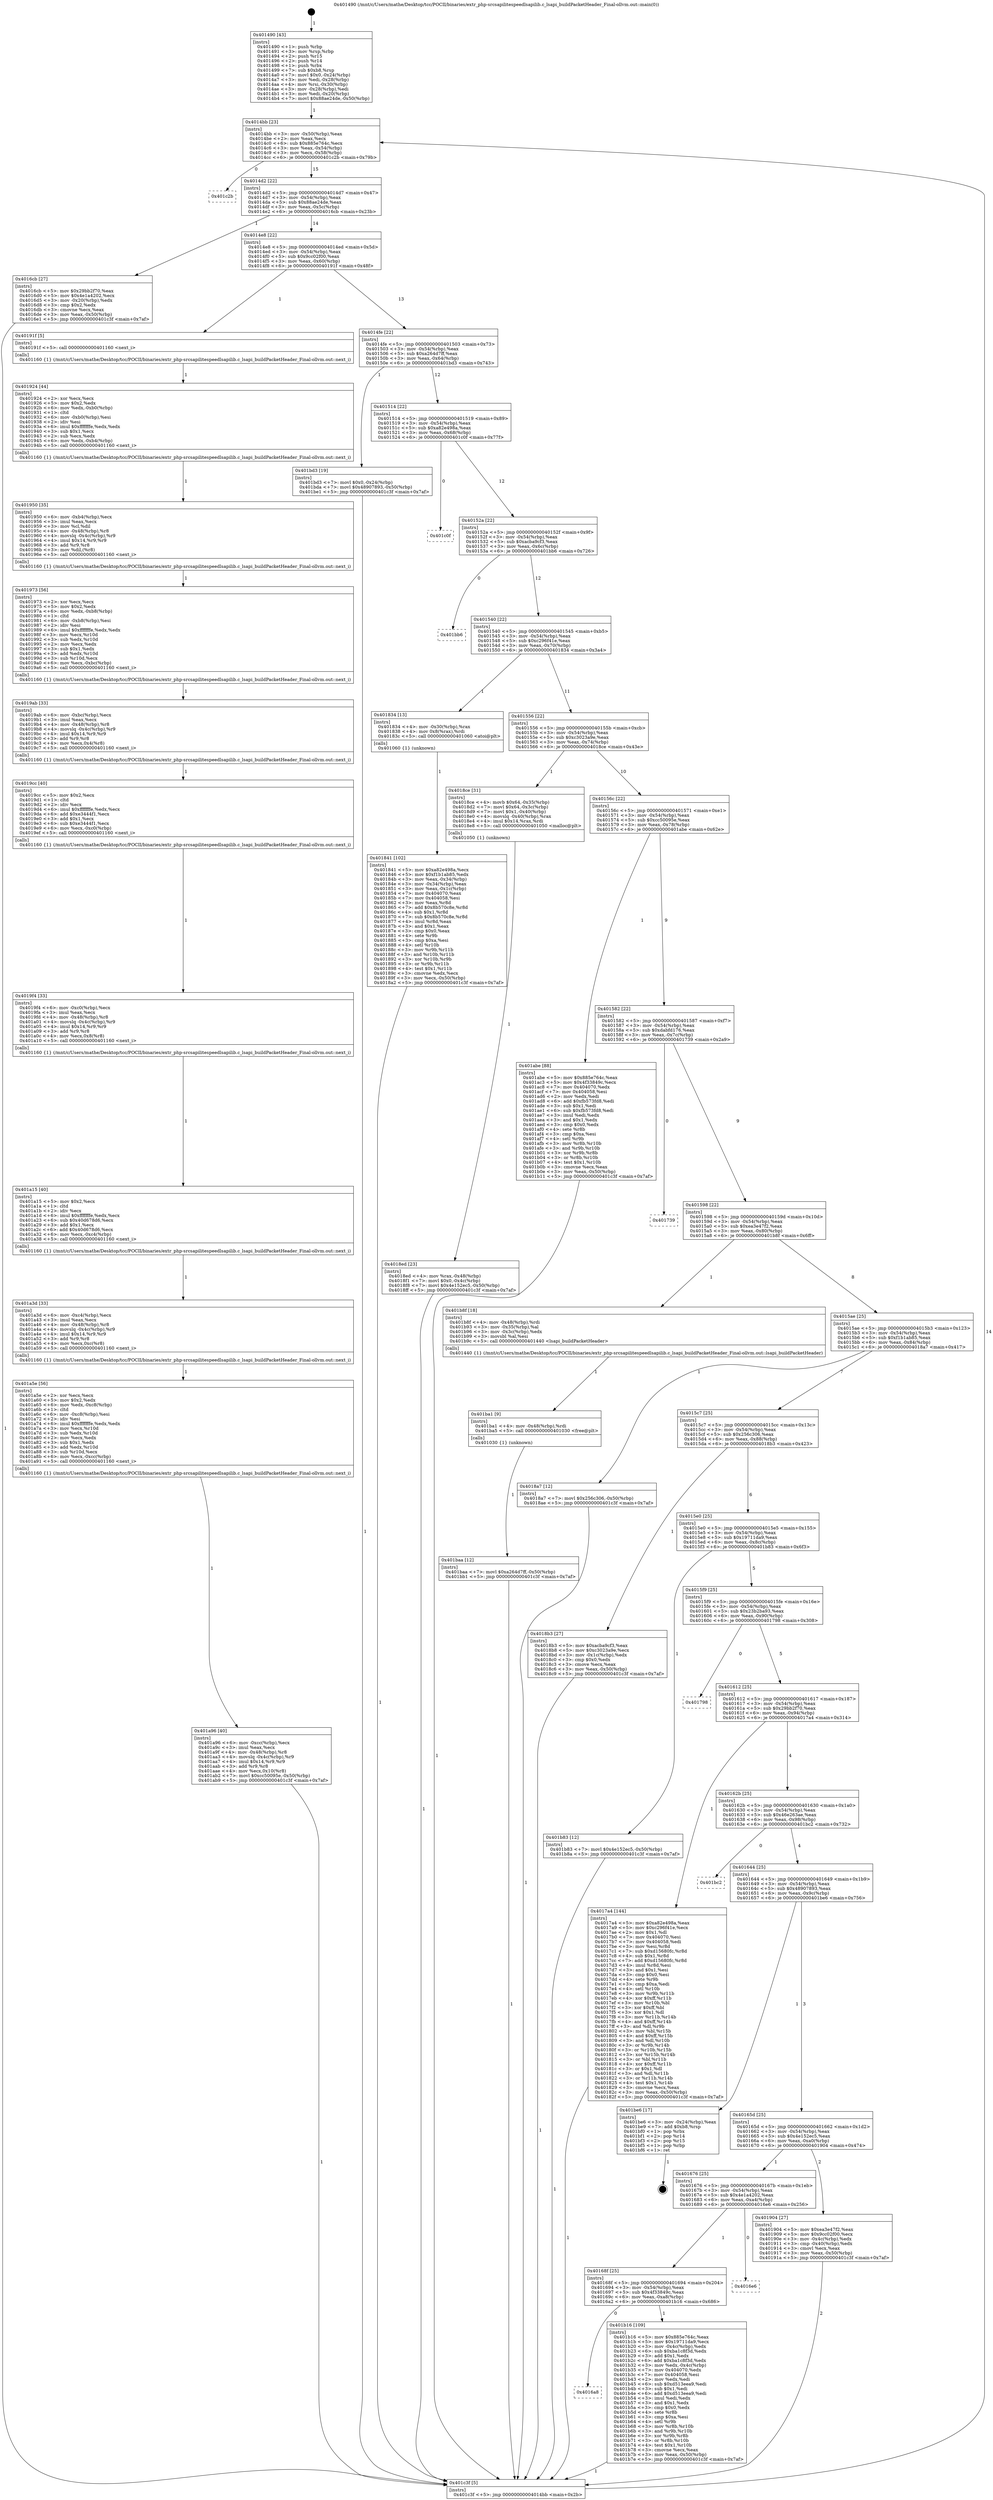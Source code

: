 digraph "0x401490" {
  label = "0x401490 (/mnt/c/Users/mathe/Desktop/tcc/POCII/binaries/extr_php-srcsapilitespeedlsapilib.c_lsapi_buildPacketHeader_Final-ollvm.out::main(0))"
  labelloc = "t"
  node[shape=record]

  Entry [label="",width=0.3,height=0.3,shape=circle,fillcolor=black,style=filled]
  "0x4014bb" [label="{
     0x4014bb [23]\l
     | [instrs]\l
     &nbsp;&nbsp;0x4014bb \<+3\>: mov -0x50(%rbp),%eax\l
     &nbsp;&nbsp;0x4014be \<+2\>: mov %eax,%ecx\l
     &nbsp;&nbsp;0x4014c0 \<+6\>: sub $0x885e764c,%ecx\l
     &nbsp;&nbsp;0x4014c6 \<+3\>: mov %eax,-0x54(%rbp)\l
     &nbsp;&nbsp;0x4014c9 \<+3\>: mov %ecx,-0x58(%rbp)\l
     &nbsp;&nbsp;0x4014cc \<+6\>: je 0000000000401c2b \<main+0x79b\>\l
  }"]
  "0x401c2b" [label="{
     0x401c2b\l
  }", style=dashed]
  "0x4014d2" [label="{
     0x4014d2 [22]\l
     | [instrs]\l
     &nbsp;&nbsp;0x4014d2 \<+5\>: jmp 00000000004014d7 \<main+0x47\>\l
     &nbsp;&nbsp;0x4014d7 \<+3\>: mov -0x54(%rbp),%eax\l
     &nbsp;&nbsp;0x4014da \<+5\>: sub $0x88ae24de,%eax\l
     &nbsp;&nbsp;0x4014df \<+3\>: mov %eax,-0x5c(%rbp)\l
     &nbsp;&nbsp;0x4014e2 \<+6\>: je 00000000004016cb \<main+0x23b\>\l
  }"]
  Exit [label="",width=0.3,height=0.3,shape=circle,fillcolor=black,style=filled,peripheries=2]
  "0x4016cb" [label="{
     0x4016cb [27]\l
     | [instrs]\l
     &nbsp;&nbsp;0x4016cb \<+5\>: mov $0x29bb2f70,%eax\l
     &nbsp;&nbsp;0x4016d0 \<+5\>: mov $0x4e1a4202,%ecx\l
     &nbsp;&nbsp;0x4016d5 \<+3\>: mov -0x20(%rbp),%edx\l
     &nbsp;&nbsp;0x4016d8 \<+3\>: cmp $0x2,%edx\l
     &nbsp;&nbsp;0x4016db \<+3\>: cmovne %ecx,%eax\l
     &nbsp;&nbsp;0x4016de \<+3\>: mov %eax,-0x50(%rbp)\l
     &nbsp;&nbsp;0x4016e1 \<+5\>: jmp 0000000000401c3f \<main+0x7af\>\l
  }"]
  "0x4014e8" [label="{
     0x4014e8 [22]\l
     | [instrs]\l
     &nbsp;&nbsp;0x4014e8 \<+5\>: jmp 00000000004014ed \<main+0x5d\>\l
     &nbsp;&nbsp;0x4014ed \<+3\>: mov -0x54(%rbp),%eax\l
     &nbsp;&nbsp;0x4014f0 \<+5\>: sub $0x9cc02f00,%eax\l
     &nbsp;&nbsp;0x4014f5 \<+3\>: mov %eax,-0x60(%rbp)\l
     &nbsp;&nbsp;0x4014f8 \<+6\>: je 000000000040191f \<main+0x48f\>\l
  }"]
  "0x401c3f" [label="{
     0x401c3f [5]\l
     | [instrs]\l
     &nbsp;&nbsp;0x401c3f \<+5\>: jmp 00000000004014bb \<main+0x2b\>\l
  }"]
  "0x401490" [label="{
     0x401490 [43]\l
     | [instrs]\l
     &nbsp;&nbsp;0x401490 \<+1\>: push %rbp\l
     &nbsp;&nbsp;0x401491 \<+3\>: mov %rsp,%rbp\l
     &nbsp;&nbsp;0x401494 \<+2\>: push %r15\l
     &nbsp;&nbsp;0x401496 \<+2\>: push %r14\l
     &nbsp;&nbsp;0x401498 \<+1\>: push %rbx\l
     &nbsp;&nbsp;0x401499 \<+7\>: sub $0xb8,%rsp\l
     &nbsp;&nbsp;0x4014a0 \<+7\>: movl $0x0,-0x24(%rbp)\l
     &nbsp;&nbsp;0x4014a7 \<+3\>: mov %edi,-0x28(%rbp)\l
     &nbsp;&nbsp;0x4014aa \<+4\>: mov %rsi,-0x30(%rbp)\l
     &nbsp;&nbsp;0x4014ae \<+3\>: mov -0x28(%rbp),%edi\l
     &nbsp;&nbsp;0x4014b1 \<+3\>: mov %edi,-0x20(%rbp)\l
     &nbsp;&nbsp;0x4014b4 \<+7\>: movl $0x88ae24de,-0x50(%rbp)\l
  }"]
  "0x401baa" [label="{
     0x401baa [12]\l
     | [instrs]\l
     &nbsp;&nbsp;0x401baa \<+7\>: movl $0xa264d7ff,-0x50(%rbp)\l
     &nbsp;&nbsp;0x401bb1 \<+5\>: jmp 0000000000401c3f \<main+0x7af\>\l
  }"]
  "0x40191f" [label="{
     0x40191f [5]\l
     | [instrs]\l
     &nbsp;&nbsp;0x40191f \<+5\>: call 0000000000401160 \<next_i\>\l
     | [calls]\l
     &nbsp;&nbsp;0x401160 \{1\} (/mnt/c/Users/mathe/Desktop/tcc/POCII/binaries/extr_php-srcsapilitespeedlsapilib.c_lsapi_buildPacketHeader_Final-ollvm.out::next_i)\l
  }"]
  "0x4014fe" [label="{
     0x4014fe [22]\l
     | [instrs]\l
     &nbsp;&nbsp;0x4014fe \<+5\>: jmp 0000000000401503 \<main+0x73\>\l
     &nbsp;&nbsp;0x401503 \<+3\>: mov -0x54(%rbp),%eax\l
     &nbsp;&nbsp;0x401506 \<+5\>: sub $0xa264d7ff,%eax\l
     &nbsp;&nbsp;0x40150b \<+3\>: mov %eax,-0x64(%rbp)\l
     &nbsp;&nbsp;0x40150e \<+6\>: je 0000000000401bd3 \<main+0x743\>\l
  }"]
  "0x401ba1" [label="{
     0x401ba1 [9]\l
     | [instrs]\l
     &nbsp;&nbsp;0x401ba1 \<+4\>: mov -0x48(%rbp),%rdi\l
     &nbsp;&nbsp;0x401ba5 \<+5\>: call 0000000000401030 \<free@plt\>\l
     | [calls]\l
     &nbsp;&nbsp;0x401030 \{1\} (unknown)\l
  }"]
  "0x401bd3" [label="{
     0x401bd3 [19]\l
     | [instrs]\l
     &nbsp;&nbsp;0x401bd3 \<+7\>: movl $0x0,-0x24(%rbp)\l
     &nbsp;&nbsp;0x401bda \<+7\>: movl $0x48907893,-0x50(%rbp)\l
     &nbsp;&nbsp;0x401be1 \<+5\>: jmp 0000000000401c3f \<main+0x7af\>\l
  }"]
  "0x401514" [label="{
     0x401514 [22]\l
     | [instrs]\l
     &nbsp;&nbsp;0x401514 \<+5\>: jmp 0000000000401519 \<main+0x89\>\l
     &nbsp;&nbsp;0x401519 \<+3\>: mov -0x54(%rbp),%eax\l
     &nbsp;&nbsp;0x40151c \<+5\>: sub $0xa82e498a,%eax\l
     &nbsp;&nbsp;0x401521 \<+3\>: mov %eax,-0x68(%rbp)\l
     &nbsp;&nbsp;0x401524 \<+6\>: je 0000000000401c0f \<main+0x77f\>\l
  }"]
  "0x4016a8" [label="{
     0x4016a8\l
  }", style=dashed]
  "0x401c0f" [label="{
     0x401c0f\l
  }", style=dashed]
  "0x40152a" [label="{
     0x40152a [22]\l
     | [instrs]\l
     &nbsp;&nbsp;0x40152a \<+5\>: jmp 000000000040152f \<main+0x9f\>\l
     &nbsp;&nbsp;0x40152f \<+3\>: mov -0x54(%rbp),%eax\l
     &nbsp;&nbsp;0x401532 \<+5\>: sub $0xacba9cf3,%eax\l
     &nbsp;&nbsp;0x401537 \<+3\>: mov %eax,-0x6c(%rbp)\l
     &nbsp;&nbsp;0x40153a \<+6\>: je 0000000000401bb6 \<main+0x726\>\l
  }"]
  "0x401b16" [label="{
     0x401b16 [109]\l
     | [instrs]\l
     &nbsp;&nbsp;0x401b16 \<+5\>: mov $0x885e764c,%eax\l
     &nbsp;&nbsp;0x401b1b \<+5\>: mov $0x19711da9,%ecx\l
     &nbsp;&nbsp;0x401b20 \<+3\>: mov -0x4c(%rbp),%edx\l
     &nbsp;&nbsp;0x401b23 \<+6\>: sub $0xba1c8f3d,%edx\l
     &nbsp;&nbsp;0x401b29 \<+3\>: add $0x1,%edx\l
     &nbsp;&nbsp;0x401b2c \<+6\>: add $0xba1c8f3d,%edx\l
     &nbsp;&nbsp;0x401b32 \<+3\>: mov %edx,-0x4c(%rbp)\l
     &nbsp;&nbsp;0x401b35 \<+7\>: mov 0x404070,%edx\l
     &nbsp;&nbsp;0x401b3c \<+7\>: mov 0x404058,%esi\l
     &nbsp;&nbsp;0x401b43 \<+2\>: mov %edx,%edi\l
     &nbsp;&nbsp;0x401b45 \<+6\>: sub $0xd513eea9,%edi\l
     &nbsp;&nbsp;0x401b4b \<+3\>: sub $0x1,%edi\l
     &nbsp;&nbsp;0x401b4e \<+6\>: add $0xd513eea9,%edi\l
     &nbsp;&nbsp;0x401b54 \<+3\>: imul %edi,%edx\l
     &nbsp;&nbsp;0x401b57 \<+3\>: and $0x1,%edx\l
     &nbsp;&nbsp;0x401b5a \<+3\>: cmp $0x0,%edx\l
     &nbsp;&nbsp;0x401b5d \<+4\>: sete %r8b\l
     &nbsp;&nbsp;0x401b61 \<+3\>: cmp $0xa,%esi\l
     &nbsp;&nbsp;0x401b64 \<+4\>: setl %r9b\l
     &nbsp;&nbsp;0x401b68 \<+3\>: mov %r8b,%r10b\l
     &nbsp;&nbsp;0x401b6b \<+3\>: and %r9b,%r10b\l
     &nbsp;&nbsp;0x401b6e \<+3\>: xor %r9b,%r8b\l
     &nbsp;&nbsp;0x401b71 \<+3\>: or %r8b,%r10b\l
     &nbsp;&nbsp;0x401b74 \<+4\>: test $0x1,%r10b\l
     &nbsp;&nbsp;0x401b78 \<+3\>: cmovne %ecx,%eax\l
     &nbsp;&nbsp;0x401b7b \<+3\>: mov %eax,-0x50(%rbp)\l
     &nbsp;&nbsp;0x401b7e \<+5\>: jmp 0000000000401c3f \<main+0x7af\>\l
  }"]
  "0x401bb6" [label="{
     0x401bb6\l
  }", style=dashed]
  "0x401540" [label="{
     0x401540 [22]\l
     | [instrs]\l
     &nbsp;&nbsp;0x401540 \<+5\>: jmp 0000000000401545 \<main+0xb5\>\l
     &nbsp;&nbsp;0x401545 \<+3\>: mov -0x54(%rbp),%eax\l
     &nbsp;&nbsp;0x401548 \<+5\>: sub $0xc296f41e,%eax\l
     &nbsp;&nbsp;0x40154d \<+3\>: mov %eax,-0x70(%rbp)\l
     &nbsp;&nbsp;0x401550 \<+6\>: je 0000000000401834 \<main+0x3a4\>\l
  }"]
  "0x40168f" [label="{
     0x40168f [25]\l
     | [instrs]\l
     &nbsp;&nbsp;0x40168f \<+5\>: jmp 0000000000401694 \<main+0x204\>\l
     &nbsp;&nbsp;0x401694 \<+3\>: mov -0x54(%rbp),%eax\l
     &nbsp;&nbsp;0x401697 \<+5\>: sub $0x4f33849c,%eax\l
     &nbsp;&nbsp;0x40169c \<+6\>: mov %eax,-0xa8(%rbp)\l
     &nbsp;&nbsp;0x4016a2 \<+6\>: je 0000000000401b16 \<main+0x686\>\l
  }"]
  "0x401834" [label="{
     0x401834 [13]\l
     | [instrs]\l
     &nbsp;&nbsp;0x401834 \<+4\>: mov -0x30(%rbp),%rax\l
     &nbsp;&nbsp;0x401838 \<+4\>: mov 0x8(%rax),%rdi\l
     &nbsp;&nbsp;0x40183c \<+5\>: call 0000000000401060 \<atoi@plt\>\l
     | [calls]\l
     &nbsp;&nbsp;0x401060 \{1\} (unknown)\l
  }"]
  "0x401556" [label="{
     0x401556 [22]\l
     | [instrs]\l
     &nbsp;&nbsp;0x401556 \<+5\>: jmp 000000000040155b \<main+0xcb\>\l
     &nbsp;&nbsp;0x40155b \<+3\>: mov -0x54(%rbp),%eax\l
     &nbsp;&nbsp;0x40155e \<+5\>: sub $0xc3023a9e,%eax\l
     &nbsp;&nbsp;0x401563 \<+3\>: mov %eax,-0x74(%rbp)\l
     &nbsp;&nbsp;0x401566 \<+6\>: je 00000000004018ce \<main+0x43e\>\l
  }"]
  "0x4016e6" [label="{
     0x4016e6\l
  }", style=dashed]
  "0x4018ce" [label="{
     0x4018ce [31]\l
     | [instrs]\l
     &nbsp;&nbsp;0x4018ce \<+4\>: movb $0x64,-0x35(%rbp)\l
     &nbsp;&nbsp;0x4018d2 \<+7\>: movl $0x64,-0x3c(%rbp)\l
     &nbsp;&nbsp;0x4018d9 \<+7\>: movl $0x1,-0x40(%rbp)\l
     &nbsp;&nbsp;0x4018e0 \<+4\>: movslq -0x40(%rbp),%rax\l
     &nbsp;&nbsp;0x4018e4 \<+4\>: imul $0x14,%rax,%rdi\l
     &nbsp;&nbsp;0x4018e8 \<+5\>: call 0000000000401050 \<malloc@plt\>\l
     | [calls]\l
     &nbsp;&nbsp;0x401050 \{1\} (unknown)\l
  }"]
  "0x40156c" [label="{
     0x40156c [22]\l
     | [instrs]\l
     &nbsp;&nbsp;0x40156c \<+5\>: jmp 0000000000401571 \<main+0xe1\>\l
     &nbsp;&nbsp;0x401571 \<+3\>: mov -0x54(%rbp),%eax\l
     &nbsp;&nbsp;0x401574 \<+5\>: sub $0xcc50095e,%eax\l
     &nbsp;&nbsp;0x401579 \<+3\>: mov %eax,-0x78(%rbp)\l
     &nbsp;&nbsp;0x40157c \<+6\>: je 0000000000401abe \<main+0x62e\>\l
  }"]
  "0x401a96" [label="{
     0x401a96 [40]\l
     | [instrs]\l
     &nbsp;&nbsp;0x401a96 \<+6\>: mov -0xcc(%rbp),%ecx\l
     &nbsp;&nbsp;0x401a9c \<+3\>: imul %eax,%ecx\l
     &nbsp;&nbsp;0x401a9f \<+4\>: mov -0x48(%rbp),%r8\l
     &nbsp;&nbsp;0x401aa3 \<+4\>: movslq -0x4c(%rbp),%r9\l
     &nbsp;&nbsp;0x401aa7 \<+4\>: imul $0x14,%r9,%r9\l
     &nbsp;&nbsp;0x401aab \<+3\>: add %r9,%r8\l
     &nbsp;&nbsp;0x401aae \<+4\>: mov %ecx,0x10(%r8)\l
     &nbsp;&nbsp;0x401ab2 \<+7\>: movl $0xcc50095e,-0x50(%rbp)\l
     &nbsp;&nbsp;0x401ab9 \<+5\>: jmp 0000000000401c3f \<main+0x7af\>\l
  }"]
  "0x401abe" [label="{
     0x401abe [88]\l
     | [instrs]\l
     &nbsp;&nbsp;0x401abe \<+5\>: mov $0x885e764c,%eax\l
     &nbsp;&nbsp;0x401ac3 \<+5\>: mov $0x4f33849c,%ecx\l
     &nbsp;&nbsp;0x401ac8 \<+7\>: mov 0x404070,%edx\l
     &nbsp;&nbsp;0x401acf \<+7\>: mov 0x404058,%esi\l
     &nbsp;&nbsp;0x401ad6 \<+2\>: mov %edx,%edi\l
     &nbsp;&nbsp;0x401ad8 \<+6\>: add $0xfb573fd8,%edi\l
     &nbsp;&nbsp;0x401ade \<+3\>: sub $0x1,%edi\l
     &nbsp;&nbsp;0x401ae1 \<+6\>: sub $0xfb573fd8,%edi\l
     &nbsp;&nbsp;0x401ae7 \<+3\>: imul %edi,%edx\l
     &nbsp;&nbsp;0x401aea \<+3\>: and $0x1,%edx\l
     &nbsp;&nbsp;0x401aed \<+3\>: cmp $0x0,%edx\l
     &nbsp;&nbsp;0x401af0 \<+4\>: sete %r8b\l
     &nbsp;&nbsp;0x401af4 \<+3\>: cmp $0xa,%esi\l
     &nbsp;&nbsp;0x401af7 \<+4\>: setl %r9b\l
     &nbsp;&nbsp;0x401afb \<+3\>: mov %r8b,%r10b\l
     &nbsp;&nbsp;0x401afe \<+3\>: and %r9b,%r10b\l
     &nbsp;&nbsp;0x401b01 \<+3\>: xor %r9b,%r8b\l
     &nbsp;&nbsp;0x401b04 \<+3\>: or %r8b,%r10b\l
     &nbsp;&nbsp;0x401b07 \<+4\>: test $0x1,%r10b\l
     &nbsp;&nbsp;0x401b0b \<+3\>: cmovne %ecx,%eax\l
     &nbsp;&nbsp;0x401b0e \<+3\>: mov %eax,-0x50(%rbp)\l
     &nbsp;&nbsp;0x401b11 \<+5\>: jmp 0000000000401c3f \<main+0x7af\>\l
  }"]
  "0x401582" [label="{
     0x401582 [22]\l
     | [instrs]\l
     &nbsp;&nbsp;0x401582 \<+5\>: jmp 0000000000401587 \<main+0xf7\>\l
     &nbsp;&nbsp;0x401587 \<+3\>: mov -0x54(%rbp),%eax\l
     &nbsp;&nbsp;0x40158a \<+5\>: sub $0xdabfd176,%eax\l
     &nbsp;&nbsp;0x40158f \<+3\>: mov %eax,-0x7c(%rbp)\l
     &nbsp;&nbsp;0x401592 \<+6\>: je 0000000000401739 \<main+0x2a9\>\l
  }"]
  "0x401a5e" [label="{
     0x401a5e [56]\l
     | [instrs]\l
     &nbsp;&nbsp;0x401a5e \<+2\>: xor %ecx,%ecx\l
     &nbsp;&nbsp;0x401a60 \<+5\>: mov $0x2,%edx\l
     &nbsp;&nbsp;0x401a65 \<+6\>: mov %edx,-0xc8(%rbp)\l
     &nbsp;&nbsp;0x401a6b \<+1\>: cltd\l
     &nbsp;&nbsp;0x401a6c \<+6\>: mov -0xc8(%rbp),%esi\l
     &nbsp;&nbsp;0x401a72 \<+2\>: idiv %esi\l
     &nbsp;&nbsp;0x401a74 \<+6\>: imul $0xfffffffe,%edx,%edx\l
     &nbsp;&nbsp;0x401a7a \<+3\>: mov %ecx,%r10d\l
     &nbsp;&nbsp;0x401a7d \<+3\>: sub %edx,%r10d\l
     &nbsp;&nbsp;0x401a80 \<+2\>: mov %ecx,%edx\l
     &nbsp;&nbsp;0x401a82 \<+3\>: sub $0x1,%edx\l
     &nbsp;&nbsp;0x401a85 \<+3\>: add %edx,%r10d\l
     &nbsp;&nbsp;0x401a88 \<+3\>: sub %r10d,%ecx\l
     &nbsp;&nbsp;0x401a8b \<+6\>: mov %ecx,-0xcc(%rbp)\l
     &nbsp;&nbsp;0x401a91 \<+5\>: call 0000000000401160 \<next_i\>\l
     | [calls]\l
     &nbsp;&nbsp;0x401160 \{1\} (/mnt/c/Users/mathe/Desktop/tcc/POCII/binaries/extr_php-srcsapilitespeedlsapilib.c_lsapi_buildPacketHeader_Final-ollvm.out::next_i)\l
  }"]
  "0x401739" [label="{
     0x401739\l
  }", style=dashed]
  "0x401598" [label="{
     0x401598 [22]\l
     | [instrs]\l
     &nbsp;&nbsp;0x401598 \<+5\>: jmp 000000000040159d \<main+0x10d\>\l
     &nbsp;&nbsp;0x40159d \<+3\>: mov -0x54(%rbp),%eax\l
     &nbsp;&nbsp;0x4015a0 \<+5\>: sub $0xea3e47f2,%eax\l
     &nbsp;&nbsp;0x4015a5 \<+3\>: mov %eax,-0x80(%rbp)\l
     &nbsp;&nbsp;0x4015a8 \<+6\>: je 0000000000401b8f \<main+0x6ff\>\l
  }"]
  "0x401a3d" [label="{
     0x401a3d [33]\l
     | [instrs]\l
     &nbsp;&nbsp;0x401a3d \<+6\>: mov -0xc4(%rbp),%ecx\l
     &nbsp;&nbsp;0x401a43 \<+3\>: imul %eax,%ecx\l
     &nbsp;&nbsp;0x401a46 \<+4\>: mov -0x48(%rbp),%r8\l
     &nbsp;&nbsp;0x401a4a \<+4\>: movslq -0x4c(%rbp),%r9\l
     &nbsp;&nbsp;0x401a4e \<+4\>: imul $0x14,%r9,%r9\l
     &nbsp;&nbsp;0x401a52 \<+3\>: add %r9,%r8\l
     &nbsp;&nbsp;0x401a55 \<+4\>: mov %ecx,0xc(%r8)\l
     &nbsp;&nbsp;0x401a59 \<+5\>: call 0000000000401160 \<next_i\>\l
     | [calls]\l
     &nbsp;&nbsp;0x401160 \{1\} (/mnt/c/Users/mathe/Desktop/tcc/POCII/binaries/extr_php-srcsapilitespeedlsapilib.c_lsapi_buildPacketHeader_Final-ollvm.out::next_i)\l
  }"]
  "0x401b8f" [label="{
     0x401b8f [18]\l
     | [instrs]\l
     &nbsp;&nbsp;0x401b8f \<+4\>: mov -0x48(%rbp),%rdi\l
     &nbsp;&nbsp;0x401b93 \<+3\>: mov -0x35(%rbp),%al\l
     &nbsp;&nbsp;0x401b96 \<+3\>: mov -0x3c(%rbp),%edx\l
     &nbsp;&nbsp;0x401b99 \<+3\>: movsbl %al,%esi\l
     &nbsp;&nbsp;0x401b9c \<+5\>: call 0000000000401440 \<lsapi_buildPacketHeader\>\l
     | [calls]\l
     &nbsp;&nbsp;0x401440 \{1\} (/mnt/c/Users/mathe/Desktop/tcc/POCII/binaries/extr_php-srcsapilitespeedlsapilib.c_lsapi_buildPacketHeader_Final-ollvm.out::lsapi_buildPacketHeader)\l
  }"]
  "0x4015ae" [label="{
     0x4015ae [25]\l
     | [instrs]\l
     &nbsp;&nbsp;0x4015ae \<+5\>: jmp 00000000004015b3 \<main+0x123\>\l
     &nbsp;&nbsp;0x4015b3 \<+3\>: mov -0x54(%rbp),%eax\l
     &nbsp;&nbsp;0x4015b6 \<+5\>: sub $0xf1b1ab85,%eax\l
     &nbsp;&nbsp;0x4015bb \<+6\>: mov %eax,-0x84(%rbp)\l
     &nbsp;&nbsp;0x4015c1 \<+6\>: je 00000000004018a7 \<main+0x417\>\l
  }"]
  "0x401a15" [label="{
     0x401a15 [40]\l
     | [instrs]\l
     &nbsp;&nbsp;0x401a15 \<+5\>: mov $0x2,%ecx\l
     &nbsp;&nbsp;0x401a1a \<+1\>: cltd\l
     &nbsp;&nbsp;0x401a1b \<+2\>: idiv %ecx\l
     &nbsp;&nbsp;0x401a1d \<+6\>: imul $0xfffffffe,%edx,%ecx\l
     &nbsp;&nbsp;0x401a23 \<+6\>: sub $0x40d678d6,%ecx\l
     &nbsp;&nbsp;0x401a29 \<+3\>: add $0x1,%ecx\l
     &nbsp;&nbsp;0x401a2c \<+6\>: add $0x40d678d6,%ecx\l
     &nbsp;&nbsp;0x401a32 \<+6\>: mov %ecx,-0xc4(%rbp)\l
     &nbsp;&nbsp;0x401a38 \<+5\>: call 0000000000401160 \<next_i\>\l
     | [calls]\l
     &nbsp;&nbsp;0x401160 \{1\} (/mnt/c/Users/mathe/Desktop/tcc/POCII/binaries/extr_php-srcsapilitespeedlsapilib.c_lsapi_buildPacketHeader_Final-ollvm.out::next_i)\l
  }"]
  "0x4018a7" [label="{
     0x4018a7 [12]\l
     | [instrs]\l
     &nbsp;&nbsp;0x4018a7 \<+7\>: movl $0x256c306,-0x50(%rbp)\l
     &nbsp;&nbsp;0x4018ae \<+5\>: jmp 0000000000401c3f \<main+0x7af\>\l
  }"]
  "0x4015c7" [label="{
     0x4015c7 [25]\l
     | [instrs]\l
     &nbsp;&nbsp;0x4015c7 \<+5\>: jmp 00000000004015cc \<main+0x13c\>\l
     &nbsp;&nbsp;0x4015cc \<+3\>: mov -0x54(%rbp),%eax\l
     &nbsp;&nbsp;0x4015cf \<+5\>: sub $0x256c306,%eax\l
     &nbsp;&nbsp;0x4015d4 \<+6\>: mov %eax,-0x88(%rbp)\l
     &nbsp;&nbsp;0x4015da \<+6\>: je 00000000004018b3 \<main+0x423\>\l
  }"]
  "0x4019f4" [label="{
     0x4019f4 [33]\l
     | [instrs]\l
     &nbsp;&nbsp;0x4019f4 \<+6\>: mov -0xc0(%rbp),%ecx\l
     &nbsp;&nbsp;0x4019fa \<+3\>: imul %eax,%ecx\l
     &nbsp;&nbsp;0x4019fd \<+4\>: mov -0x48(%rbp),%r8\l
     &nbsp;&nbsp;0x401a01 \<+4\>: movslq -0x4c(%rbp),%r9\l
     &nbsp;&nbsp;0x401a05 \<+4\>: imul $0x14,%r9,%r9\l
     &nbsp;&nbsp;0x401a09 \<+3\>: add %r9,%r8\l
     &nbsp;&nbsp;0x401a0c \<+4\>: mov %ecx,0x8(%r8)\l
     &nbsp;&nbsp;0x401a10 \<+5\>: call 0000000000401160 \<next_i\>\l
     | [calls]\l
     &nbsp;&nbsp;0x401160 \{1\} (/mnt/c/Users/mathe/Desktop/tcc/POCII/binaries/extr_php-srcsapilitespeedlsapilib.c_lsapi_buildPacketHeader_Final-ollvm.out::next_i)\l
  }"]
  "0x4018b3" [label="{
     0x4018b3 [27]\l
     | [instrs]\l
     &nbsp;&nbsp;0x4018b3 \<+5\>: mov $0xacba9cf3,%eax\l
     &nbsp;&nbsp;0x4018b8 \<+5\>: mov $0xc3023a9e,%ecx\l
     &nbsp;&nbsp;0x4018bd \<+3\>: mov -0x1c(%rbp),%edx\l
     &nbsp;&nbsp;0x4018c0 \<+3\>: cmp $0x0,%edx\l
     &nbsp;&nbsp;0x4018c3 \<+3\>: cmove %ecx,%eax\l
     &nbsp;&nbsp;0x4018c6 \<+3\>: mov %eax,-0x50(%rbp)\l
     &nbsp;&nbsp;0x4018c9 \<+5\>: jmp 0000000000401c3f \<main+0x7af\>\l
  }"]
  "0x4015e0" [label="{
     0x4015e0 [25]\l
     | [instrs]\l
     &nbsp;&nbsp;0x4015e0 \<+5\>: jmp 00000000004015e5 \<main+0x155\>\l
     &nbsp;&nbsp;0x4015e5 \<+3\>: mov -0x54(%rbp),%eax\l
     &nbsp;&nbsp;0x4015e8 \<+5\>: sub $0x19711da9,%eax\l
     &nbsp;&nbsp;0x4015ed \<+6\>: mov %eax,-0x8c(%rbp)\l
     &nbsp;&nbsp;0x4015f3 \<+6\>: je 0000000000401b83 \<main+0x6f3\>\l
  }"]
  "0x4019cc" [label="{
     0x4019cc [40]\l
     | [instrs]\l
     &nbsp;&nbsp;0x4019cc \<+5\>: mov $0x2,%ecx\l
     &nbsp;&nbsp;0x4019d1 \<+1\>: cltd\l
     &nbsp;&nbsp;0x4019d2 \<+2\>: idiv %ecx\l
     &nbsp;&nbsp;0x4019d4 \<+6\>: imul $0xfffffffe,%edx,%ecx\l
     &nbsp;&nbsp;0x4019da \<+6\>: add $0xe3444f1,%ecx\l
     &nbsp;&nbsp;0x4019e0 \<+3\>: add $0x1,%ecx\l
     &nbsp;&nbsp;0x4019e3 \<+6\>: sub $0xe3444f1,%ecx\l
     &nbsp;&nbsp;0x4019e9 \<+6\>: mov %ecx,-0xc0(%rbp)\l
     &nbsp;&nbsp;0x4019ef \<+5\>: call 0000000000401160 \<next_i\>\l
     | [calls]\l
     &nbsp;&nbsp;0x401160 \{1\} (/mnt/c/Users/mathe/Desktop/tcc/POCII/binaries/extr_php-srcsapilitespeedlsapilib.c_lsapi_buildPacketHeader_Final-ollvm.out::next_i)\l
  }"]
  "0x401b83" [label="{
     0x401b83 [12]\l
     | [instrs]\l
     &nbsp;&nbsp;0x401b83 \<+7\>: movl $0x4e152ec5,-0x50(%rbp)\l
     &nbsp;&nbsp;0x401b8a \<+5\>: jmp 0000000000401c3f \<main+0x7af\>\l
  }"]
  "0x4015f9" [label="{
     0x4015f9 [25]\l
     | [instrs]\l
     &nbsp;&nbsp;0x4015f9 \<+5\>: jmp 00000000004015fe \<main+0x16e\>\l
     &nbsp;&nbsp;0x4015fe \<+3\>: mov -0x54(%rbp),%eax\l
     &nbsp;&nbsp;0x401601 \<+5\>: sub $0x23b2ba93,%eax\l
     &nbsp;&nbsp;0x401606 \<+6\>: mov %eax,-0x90(%rbp)\l
     &nbsp;&nbsp;0x40160c \<+6\>: je 0000000000401798 \<main+0x308\>\l
  }"]
  "0x4019ab" [label="{
     0x4019ab [33]\l
     | [instrs]\l
     &nbsp;&nbsp;0x4019ab \<+6\>: mov -0xbc(%rbp),%ecx\l
     &nbsp;&nbsp;0x4019b1 \<+3\>: imul %eax,%ecx\l
     &nbsp;&nbsp;0x4019b4 \<+4\>: mov -0x48(%rbp),%r8\l
     &nbsp;&nbsp;0x4019b8 \<+4\>: movslq -0x4c(%rbp),%r9\l
     &nbsp;&nbsp;0x4019bc \<+4\>: imul $0x14,%r9,%r9\l
     &nbsp;&nbsp;0x4019c0 \<+3\>: add %r9,%r8\l
     &nbsp;&nbsp;0x4019c3 \<+4\>: mov %ecx,0x4(%r8)\l
     &nbsp;&nbsp;0x4019c7 \<+5\>: call 0000000000401160 \<next_i\>\l
     | [calls]\l
     &nbsp;&nbsp;0x401160 \{1\} (/mnt/c/Users/mathe/Desktop/tcc/POCII/binaries/extr_php-srcsapilitespeedlsapilib.c_lsapi_buildPacketHeader_Final-ollvm.out::next_i)\l
  }"]
  "0x401798" [label="{
     0x401798\l
  }", style=dashed]
  "0x401612" [label="{
     0x401612 [25]\l
     | [instrs]\l
     &nbsp;&nbsp;0x401612 \<+5\>: jmp 0000000000401617 \<main+0x187\>\l
     &nbsp;&nbsp;0x401617 \<+3\>: mov -0x54(%rbp),%eax\l
     &nbsp;&nbsp;0x40161a \<+5\>: sub $0x29bb2f70,%eax\l
     &nbsp;&nbsp;0x40161f \<+6\>: mov %eax,-0x94(%rbp)\l
     &nbsp;&nbsp;0x401625 \<+6\>: je 00000000004017a4 \<main+0x314\>\l
  }"]
  "0x401973" [label="{
     0x401973 [56]\l
     | [instrs]\l
     &nbsp;&nbsp;0x401973 \<+2\>: xor %ecx,%ecx\l
     &nbsp;&nbsp;0x401975 \<+5\>: mov $0x2,%edx\l
     &nbsp;&nbsp;0x40197a \<+6\>: mov %edx,-0xb8(%rbp)\l
     &nbsp;&nbsp;0x401980 \<+1\>: cltd\l
     &nbsp;&nbsp;0x401981 \<+6\>: mov -0xb8(%rbp),%esi\l
     &nbsp;&nbsp;0x401987 \<+2\>: idiv %esi\l
     &nbsp;&nbsp;0x401989 \<+6\>: imul $0xfffffffe,%edx,%edx\l
     &nbsp;&nbsp;0x40198f \<+3\>: mov %ecx,%r10d\l
     &nbsp;&nbsp;0x401992 \<+3\>: sub %edx,%r10d\l
     &nbsp;&nbsp;0x401995 \<+2\>: mov %ecx,%edx\l
     &nbsp;&nbsp;0x401997 \<+3\>: sub $0x1,%edx\l
     &nbsp;&nbsp;0x40199a \<+3\>: add %edx,%r10d\l
     &nbsp;&nbsp;0x40199d \<+3\>: sub %r10d,%ecx\l
     &nbsp;&nbsp;0x4019a0 \<+6\>: mov %ecx,-0xbc(%rbp)\l
     &nbsp;&nbsp;0x4019a6 \<+5\>: call 0000000000401160 \<next_i\>\l
     | [calls]\l
     &nbsp;&nbsp;0x401160 \{1\} (/mnt/c/Users/mathe/Desktop/tcc/POCII/binaries/extr_php-srcsapilitespeedlsapilib.c_lsapi_buildPacketHeader_Final-ollvm.out::next_i)\l
  }"]
  "0x4017a4" [label="{
     0x4017a4 [144]\l
     | [instrs]\l
     &nbsp;&nbsp;0x4017a4 \<+5\>: mov $0xa82e498a,%eax\l
     &nbsp;&nbsp;0x4017a9 \<+5\>: mov $0xc296f41e,%ecx\l
     &nbsp;&nbsp;0x4017ae \<+2\>: mov $0x1,%dl\l
     &nbsp;&nbsp;0x4017b0 \<+7\>: mov 0x404070,%esi\l
     &nbsp;&nbsp;0x4017b7 \<+7\>: mov 0x404058,%edi\l
     &nbsp;&nbsp;0x4017be \<+3\>: mov %esi,%r8d\l
     &nbsp;&nbsp;0x4017c1 \<+7\>: sub $0xd15680fc,%r8d\l
     &nbsp;&nbsp;0x4017c8 \<+4\>: sub $0x1,%r8d\l
     &nbsp;&nbsp;0x4017cc \<+7\>: add $0xd15680fc,%r8d\l
     &nbsp;&nbsp;0x4017d3 \<+4\>: imul %r8d,%esi\l
     &nbsp;&nbsp;0x4017d7 \<+3\>: and $0x1,%esi\l
     &nbsp;&nbsp;0x4017da \<+3\>: cmp $0x0,%esi\l
     &nbsp;&nbsp;0x4017dd \<+4\>: sete %r9b\l
     &nbsp;&nbsp;0x4017e1 \<+3\>: cmp $0xa,%edi\l
     &nbsp;&nbsp;0x4017e4 \<+4\>: setl %r10b\l
     &nbsp;&nbsp;0x4017e8 \<+3\>: mov %r9b,%r11b\l
     &nbsp;&nbsp;0x4017eb \<+4\>: xor $0xff,%r11b\l
     &nbsp;&nbsp;0x4017ef \<+3\>: mov %r10b,%bl\l
     &nbsp;&nbsp;0x4017f2 \<+3\>: xor $0xff,%bl\l
     &nbsp;&nbsp;0x4017f5 \<+3\>: xor $0x1,%dl\l
     &nbsp;&nbsp;0x4017f8 \<+3\>: mov %r11b,%r14b\l
     &nbsp;&nbsp;0x4017fb \<+4\>: and $0xff,%r14b\l
     &nbsp;&nbsp;0x4017ff \<+3\>: and %dl,%r9b\l
     &nbsp;&nbsp;0x401802 \<+3\>: mov %bl,%r15b\l
     &nbsp;&nbsp;0x401805 \<+4\>: and $0xff,%r15b\l
     &nbsp;&nbsp;0x401809 \<+3\>: and %dl,%r10b\l
     &nbsp;&nbsp;0x40180c \<+3\>: or %r9b,%r14b\l
     &nbsp;&nbsp;0x40180f \<+3\>: or %r10b,%r15b\l
     &nbsp;&nbsp;0x401812 \<+3\>: xor %r15b,%r14b\l
     &nbsp;&nbsp;0x401815 \<+3\>: or %bl,%r11b\l
     &nbsp;&nbsp;0x401818 \<+4\>: xor $0xff,%r11b\l
     &nbsp;&nbsp;0x40181c \<+3\>: or $0x1,%dl\l
     &nbsp;&nbsp;0x40181f \<+3\>: and %dl,%r11b\l
     &nbsp;&nbsp;0x401822 \<+3\>: or %r11b,%r14b\l
     &nbsp;&nbsp;0x401825 \<+4\>: test $0x1,%r14b\l
     &nbsp;&nbsp;0x401829 \<+3\>: cmovne %ecx,%eax\l
     &nbsp;&nbsp;0x40182c \<+3\>: mov %eax,-0x50(%rbp)\l
     &nbsp;&nbsp;0x40182f \<+5\>: jmp 0000000000401c3f \<main+0x7af\>\l
  }"]
  "0x40162b" [label="{
     0x40162b [25]\l
     | [instrs]\l
     &nbsp;&nbsp;0x40162b \<+5\>: jmp 0000000000401630 \<main+0x1a0\>\l
     &nbsp;&nbsp;0x401630 \<+3\>: mov -0x54(%rbp),%eax\l
     &nbsp;&nbsp;0x401633 \<+5\>: sub $0x46e263ae,%eax\l
     &nbsp;&nbsp;0x401638 \<+6\>: mov %eax,-0x98(%rbp)\l
     &nbsp;&nbsp;0x40163e \<+6\>: je 0000000000401bc2 \<main+0x732\>\l
  }"]
  "0x401841" [label="{
     0x401841 [102]\l
     | [instrs]\l
     &nbsp;&nbsp;0x401841 \<+5\>: mov $0xa82e498a,%ecx\l
     &nbsp;&nbsp;0x401846 \<+5\>: mov $0xf1b1ab85,%edx\l
     &nbsp;&nbsp;0x40184b \<+3\>: mov %eax,-0x34(%rbp)\l
     &nbsp;&nbsp;0x40184e \<+3\>: mov -0x34(%rbp),%eax\l
     &nbsp;&nbsp;0x401851 \<+3\>: mov %eax,-0x1c(%rbp)\l
     &nbsp;&nbsp;0x401854 \<+7\>: mov 0x404070,%eax\l
     &nbsp;&nbsp;0x40185b \<+7\>: mov 0x404058,%esi\l
     &nbsp;&nbsp;0x401862 \<+3\>: mov %eax,%r8d\l
     &nbsp;&nbsp;0x401865 \<+7\>: add $0x8b570c8e,%r8d\l
     &nbsp;&nbsp;0x40186c \<+4\>: sub $0x1,%r8d\l
     &nbsp;&nbsp;0x401870 \<+7\>: sub $0x8b570c8e,%r8d\l
     &nbsp;&nbsp;0x401877 \<+4\>: imul %r8d,%eax\l
     &nbsp;&nbsp;0x40187b \<+3\>: and $0x1,%eax\l
     &nbsp;&nbsp;0x40187e \<+3\>: cmp $0x0,%eax\l
     &nbsp;&nbsp;0x401881 \<+4\>: sete %r9b\l
     &nbsp;&nbsp;0x401885 \<+3\>: cmp $0xa,%esi\l
     &nbsp;&nbsp;0x401888 \<+4\>: setl %r10b\l
     &nbsp;&nbsp;0x40188c \<+3\>: mov %r9b,%r11b\l
     &nbsp;&nbsp;0x40188f \<+3\>: and %r10b,%r11b\l
     &nbsp;&nbsp;0x401892 \<+3\>: xor %r10b,%r9b\l
     &nbsp;&nbsp;0x401895 \<+3\>: or %r9b,%r11b\l
     &nbsp;&nbsp;0x401898 \<+4\>: test $0x1,%r11b\l
     &nbsp;&nbsp;0x40189c \<+3\>: cmovne %edx,%ecx\l
     &nbsp;&nbsp;0x40189f \<+3\>: mov %ecx,-0x50(%rbp)\l
     &nbsp;&nbsp;0x4018a2 \<+5\>: jmp 0000000000401c3f \<main+0x7af\>\l
  }"]
  "0x4018ed" [label="{
     0x4018ed [23]\l
     | [instrs]\l
     &nbsp;&nbsp;0x4018ed \<+4\>: mov %rax,-0x48(%rbp)\l
     &nbsp;&nbsp;0x4018f1 \<+7\>: movl $0x0,-0x4c(%rbp)\l
     &nbsp;&nbsp;0x4018f8 \<+7\>: movl $0x4e152ec5,-0x50(%rbp)\l
     &nbsp;&nbsp;0x4018ff \<+5\>: jmp 0000000000401c3f \<main+0x7af\>\l
  }"]
  "0x401950" [label="{
     0x401950 [35]\l
     | [instrs]\l
     &nbsp;&nbsp;0x401950 \<+6\>: mov -0xb4(%rbp),%ecx\l
     &nbsp;&nbsp;0x401956 \<+3\>: imul %eax,%ecx\l
     &nbsp;&nbsp;0x401959 \<+3\>: mov %cl,%dil\l
     &nbsp;&nbsp;0x40195c \<+4\>: mov -0x48(%rbp),%r8\l
     &nbsp;&nbsp;0x401960 \<+4\>: movslq -0x4c(%rbp),%r9\l
     &nbsp;&nbsp;0x401964 \<+4\>: imul $0x14,%r9,%r9\l
     &nbsp;&nbsp;0x401968 \<+3\>: add %r9,%r8\l
     &nbsp;&nbsp;0x40196b \<+3\>: mov %dil,(%r8)\l
     &nbsp;&nbsp;0x40196e \<+5\>: call 0000000000401160 \<next_i\>\l
     | [calls]\l
     &nbsp;&nbsp;0x401160 \{1\} (/mnt/c/Users/mathe/Desktop/tcc/POCII/binaries/extr_php-srcsapilitespeedlsapilib.c_lsapi_buildPacketHeader_Final-ollvm.out::next_i)\l
  }"]
  "0x401bc2" [label="{
     0x401bc2\l
  }", style=dashed]
  "0x401644" [label="{
     0x401644 [25]\l
     | [instrs]\l
     &nbsp;&nbsp;0x401644 \<+5\>: jmp 0000000000401649 \<main+0x1b9\>\l
     &nbsp;&nbsp;0x401649 \<+3\>: mov -0x54(%rbp),%eax\l
     &nbsp;&nbsp;0x40164c \<+5\>: sub $0x48907893,%eax\l
     &nbsp;&nbsp;0x401651 \<+6\>: mov %eax,-0x9c(%rbp)\l
     &nbsp;&nbsp;0x401657 \<+6\>: je 0000000000401be6 \<main+0x756\>\l
  }"]
  "0x401924" [label="{
     0x401924 [44]\l
     | [instrs]\l
     &nbsp;&nbsp;0x401924 \<+2\>: xor %ecx,%ecx\l
     &nbsp;&nbsp;0x401926 \<+5\>: mov $0x2,%edx\l
     &nbsp;&nbsp;0x40192b \<+6\>: mov %edx,-0xb0(%rbp)\l
     &nbsp;&nbsp;0x401931 \<+1\>: cltd\l
     &nbsp;&nbsp;0x401932 \<+6\>: mov -0xb0(%rbp),%esi\l
     &nbsp;&nbsp;0x401938 \<+2\>: idiv %esi\l
     &nbsp;&nbsp;0x40193a \<+6\>: imul $0xfffffffe,%edx,%edx\l
     &nbsp;&nbsp;0x401940 \<+3\>: sub $0x1,%ecx\l
     &nbsp;&nbsp;0x401943 \<+2\>: sub %ecx,%edx\l
     &nbsp;&nbsp;0x401945 \<+6\>: mov %edx,-0xb4(%rbp)\l
     &nbsp;&nbsp;0x40194b \<+5\>: call 0000000000401160 \<next_i\>\l
     | [calls]\l
     &nbsp;&nbsp;0x401160 \{1\} (/mnt/c/Users/mathe/Desktop/tcc/POCII/binaries/extr_php-srcsapilitespeedlsapilib.c_lsapi_buildPacketHeader_Final-ollvm.out::next_i)\l
  }"]
  "0x401be6" [label="{
     0x401be6 [17]\l
     | [instrs]\l
     &nbsp;&nbsp;0x401be6 \<+3\>: mov -0x24(%rbp),%eax\l
     &nbsp;&nbsp;0x401be9 \<+7\>: add $0xb8,%rsp\l
     &nbsp;&nbsp;0x401bf0 \<+1\>: pop %rbx\l
     &nbsp;&nbsp;0x401bf1 \<+2\>: pop %r14\l
     &nbsp;&nbsp;0x401bf3 \<+2\>: pop %r15\l
     &nbsp;&nbsp;0x401bf5 \<+1\>: pop %rbp\l
     &nbsp;&nbsp;0x401bf6 \<+1\>: ret\l
  }"]
  "0x40165d" [label="{
     0x40165d [25]\l
     | [instrs]\l
     &nbsp;&nbsp;0x40165d \<+5\>: jmp 0000000000401662 \<main+0x1d2\>\l
     &nbsp;&nbsp;0x401662 \<+3\>: mov -0x54(%rbp),%eax\l
     &nbsp;&nbsp;0x401665 \<+5\>: sub $0x4e152ec5,%eax\l
     &nbsp;&nbsp;0x40166a \<+6\>: mov %eax,-0xa0(%rbp)\l
     &nbsp;&nbsp;0x401670 \<+6\>: je 0000000000401904 \<main+0x474\>\l
  }"]
  "0x401676" [label="{
     0x401676 [25]\l
     | [instrs]\l
     &nbsp;&nbsp;0x401676 \<+5\>: jmp 000000000040167b \<main+0x1eb\>\l
     &nbsp;&nbsp;0x40167b \<+3\>: mov -0x54(%rbp),%eax\l
     &nbsp;&nbsp;0x40167e \<+5\>: sub $0x4e1a4202,%eax\l
     &nbsp;&nbsp;0x401683 \<+6\>: mov %eax,-0xa4(%rbp)\l
     &nbsp;&nbsp;0x401689 \<+6\>: je 00000000004016e6 \<main+0x256\>\l
  }"]
  "0x401904" [label="{
     0x401904 [27]\l
     | [instrs]\l
     &nbsp;&nbsp;0x401904 \<+5\>: mov $0xea3e47f2,%eax\l
     &nbsp;&nbsp;0x401909 \<+5\>: mov $0x9cc02f00,%ecx\l
     &nbsp;&nbsp;0x40190e \<+3\>: mov -0x4c(%rbp),%edx\l
     &nbsp;&nbsp;0x401911 \<+3\>: cmp -0x40(%rbp),%edx\l
     &nbsp;&nbsp;0x401914 \<+3\>: cmovl %ecx,%eax\l
     &nbsp;&nbsp;0x401917 \<+3\>: mov %eax,-0x50(%rbp)\l
     &nbsp;&nbsp;0x40191a \<+5\>: jmp 0000000000401c3f \<main+0x7af\>\l
  }"]
  Entry -> "0x401490" [label=" 1"]
  "0x4014bb" -> "0x401c2b" [label=" 0"]
  "0x4014bb" -> "0x4014d2" [label=" 15"]
  "0x401be6" -> Exit [label=" 1"]
  "0x4014d2" -> "0x4016cb" [label=" 1"]
  "0x4014d2" -> "0x4014e8" [label=" 14"]
  "0x4016cb" -> "0x401c3f" [label=" 1"]
  "0x401490" -> "0x4014bb" [label=" 1"]
  "0x401c3f" -> "0x4014bb" [label=" 14"]
  "0x401bd3" -> "0x401c3f" [label=" 1"]
  "0x4014e8" -> "0x40191f" [label=" 1"]
  "0x4014e8" -> "0x4014fe" [label=" 13"]
  "0x401baa" -> "0x401c3f" [label=" 1"]
  "0x4014fe" -> "0x401bd3" [label=" 1"]
  "0x4014fe" -> "0x401514" [label=" 12"]
  "0x401ba1" -> "0x401baa" [label=" 1"]
  "0x401514" -> "0x401c0f" [label=" 0"]
  "0x401514" -> "0x40152a" [label=" 12"]
  "0x401b8f" -> "0x401ba1" [label=" 1"]
  "0x40152a" -> "0x401bb6" [label=" 0"]
  "0x40152a" -> "0x401540" [label=" 12"]
  "0x401b83" -> "0x401c3f" [label=" 1"]
  "0x401540" -> "0x401834" [label=" 1"]
  "0x401540" -> "0x401556" [label=" 11"]
  "0x40168f" -> "0x4016a8" [label=" 0"]
  "0x401556" -> "0x4018ce" [label=" 1"]
  "0x401556" -> "0x40156c" [label=" 10"]
  "0x40168f" -> "0x401b16" [label=" 1"]
  "0x40156c" -> "0x401abe" [label=" 1"]
  "0x40156c" -> "0x401582" [label=" 9"]
  "0x401676" -> "0x40168f" [label=" 1"]
  "0x401582" -> "0x401739" [label=" 0"]
  "0x401582" -> "0x401598" [label=" 9"]
  "0x401676" -> "0x4016e6" [label=" 0"]
  "0x401598" -> "0x401b8f" [label=" 1"]
  "0x401598" -> "0x4015ae" [label=" 8"]
  "0x401b16" -> "0x401c3f" [label=" 1"]
  "0x4015ae" -> "0x4018a7" [label=" 1"]
  "0x4015ae" -> "0x4015c7" [label=" 7"]
  "0x401abe" -> "0x401c3f" [label=" 1"]
  "0x4015c7" -> "0x4018b3" [label=" 1"]
  "0x4015c7" -> "0x4015e0" [label=" 6"]
  "0x401a96" -> "0x401c3f" [label=" 1"]
  "0x4015e0" -> "0x401b83" [label=" 1"]
  "0x4015e0" -> "0x4015f9" [label=" 5"]
  "0x401a5e" -> "0x401a96" [label=" 1"]
  "0x4015f9" -> "0x401798" [label=" 0"]
  "0x4015f9" -> "0x401612" [label=" 5"]
  "0x401a3d" -> "0x401a5e" [label=" 1"]
  "0x401612" -> "0x4017a4" [label=" 1"]
  "0x401612" -> "0x40162b" [label=" 4"]
  "0x4017a4" -> "0x401c3f" [label=" 1"]
  "0x401834" -> "0x401841" [label=" 1"]
  "0x401841" -> "0x401c3f" [label=" 1"]
  "0x4018a7" -> "0x401c3f" [label=" 1"]
  "0x4018b3" -> "0x401c3f" [label=" 1"]
  "0x4018ce" -> "0x4018ed" [label=" 1"]
  "0x4018ed" -> "0x401c3f" [label=" 1"]
  "0x401a15" -> "0x401a3d" [label=" 1"]
  "0x40162b" -> "0x401bc2" [label=" 0"]
  "0x40162b" -> "0x401644" [label=" 4"]
  "0x4019f4" -> "0x401a15" [label=" 1"]
  "0x401644" -> "0x401be6" [label=" 1"]
  "0x401644" -> "0x40165d" [label=" 3"]
  "0x4019cc" -> "0x4019f4" [label=" 1"]
  "0x40165d" -> "0x401904" [label=" 2"]
  "0x40165d" -> "0x401676" [label=" 1"]
  "0x401904" -> "0x401c3f" [label=" 2"]
  "0x40191f" -> "0x401924" [label=" 1"]
  "0x401924" -> "0x401950" [label=" 1"]
  "0x401950" -> "0x401973" [label=" 1"]
  "0x401973" -> "0x4019ab" [label=" 1"]
  "0x4019ab" -> "0x4019cc" [label=" 1"]
}
